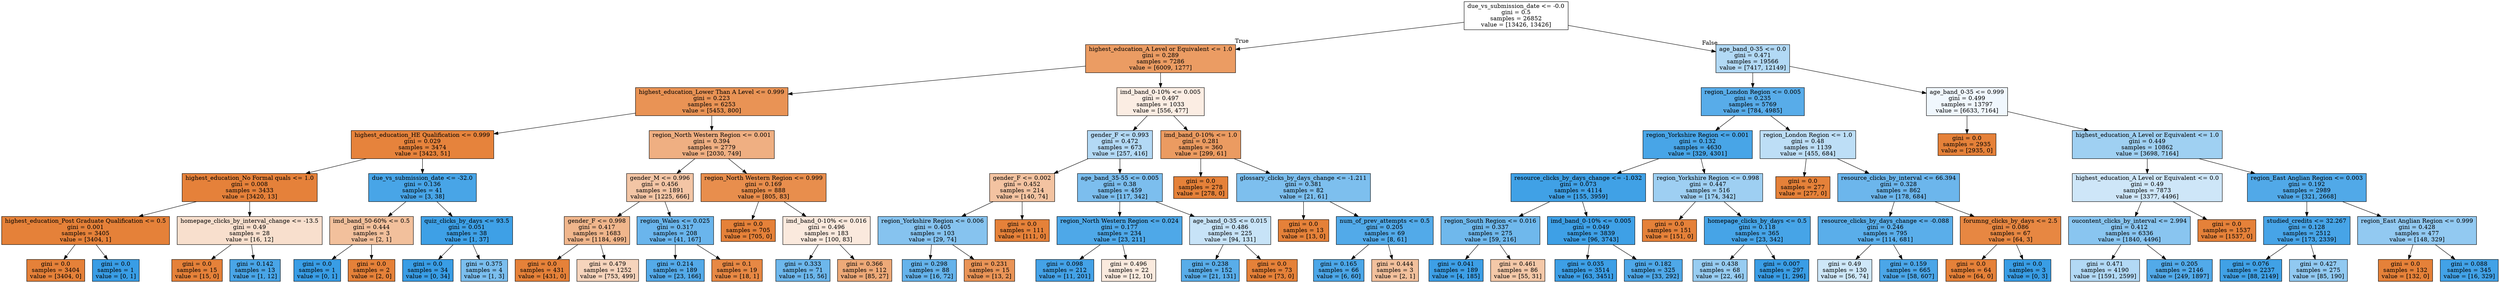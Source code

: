 digraph Tree {
node [shape=box, style="filled", color="black"] ;
0 [label="due_vs_submission_date <= -0.0\ngini = 0.5\nsamples = 26852\nvalue = [13426, 13426]", fillcolor="#e5813900"] ;
1 [label="highest_education_A Level or Equivalent <= 1.0\ngini = 0.289\nsamples = 7286\nvalue = [6009, 1277]", fillcolor="#e58139c9"] ;
0 -> 1 [labeldistance=2.5, labelangle=45, headlabel="True"] ;
2 [label="highest_education_Lower Than A Level <= 0.999\ngini = 0.223\nsamples = 6253\nvalue = [5453, 800]", fillcolor="#e58139da"] ;
1 -> 2 ;
3 [label="highest_education_HE Qualification <= 0.999\ngini = 0.029\nsamples = 3474\nvalue = [3423, 51]", fillcolor="#e58139fb"] ;
2 -> 3 ;
4 [label="highest_education_No Formal quals <= 1.0\ngini = 0.008\nsamples = 3433\nvalue = [3420, 13]", fillcolor="#e58139fe"] ;
3 -> 4 ;
5 [label="highest_education_Post Graduate Qualification <= 0.5\ngini = 0.001\nsamples = 3405\nvalue = [3404, 1]", fillcolor="#e58139ff"] ;
4 -> 5 ;
6 [label="gini = 0.0\nsamples = 3404\nvalue = [3404, 0]", fillcolor="#e58139ff"] ;
5 -> 6 ;
7 [label="gini = 0.0\nsamples = 1\nvalue = [0, 1]", fillcolor="#399de5ff"] ;
5 -> 7 ;
8 [label="homepage_clicks_by_interval_change <= -13.5\ngini = 0.49\nsamples = 28\nvalue = [16, 12]", fillcolor="#e5813940"] ;
4 -> 8 ;
9 [label="gini = 0.0\nsamples = 15\nvalue = [15, 0]", fillcolor="#e58139ff"] ;
8 -> 9 ;
10 [label="gini = 0.142\nsamples = 13\nvalue = [1, 12]", fillcolor="#399de5ea"] ;
8 -> 10 ;
11 [label="due_vs_submission_date <= -32.0\ngini = 0.136\nsamples = 41\nvalue = [3, 38]", fillcolor="#399de5eb"] ;
3 -> 11 ;
12 [label="imd_band_50-60% <= 0.5\ngini = 0.444\nsamples = 3\nvalue = [2, 1]", fillcolor="#e581397f"] ;
11 -> 12 ;
13 [label="gini = 0.0\nsamples = 1\nvalue = [0, 1]", fillcolor="#399de5ff"] ;
12 -> 13 ;
14 [label="gini = 0.0\nsamples = 2\nvalue = [2, 0]", fillcolor="#e58139ff"] ;
12 -> 14 ;
15 [label="quiz_clicks_by_days <= 93.5\ngini = 0.051\nsamples = 38\nvalue = [1, 37]", fillcolor="#399de5f8"] ;
11 -> 15 ;
16 [label="gini = 0.0\nsamples = 34\nvalue = [0, 34]", fillcolor="#399de5ff"] ;
15 -> 16 ;
17 [label="gini = 0.375\nsamples = 4\nvalue = [1, 3]", fillcolor="#399de5aa"] ;
15 -> 17 ;
18 [label="region_North Western Region <= 0.001\ngini = 0.394\nsamples = 2779\nvalue = [2030, 749]", fillcolor="#e58139a1"] ;
2 -> 18 ;
19 [label="gender_M <= 0.996\ngini = 0.456\nsamples = 1891\nvalue = [1225, 666]", fillcolor="#e5813974"] ;
18 -> 19 ;
20 [label="gender_F <= 0.998\ngini = 0.417\nsamples = 1683\nvalue = [1184, 499]", fillcolor="#e5813994"] ;
19 -> 20 ;
21 [label="gini = 0.0\nsamples = 431\nvalue = [431, 0]", fillcolor="#e58139ff"] ;
20 -> 21 ;
22 [label="gini = 0.479\nsamples = 1252\nvalue = [753, 499]", fillcolor="#e5813956"] ;
20 -> 22 ;
23 [label="region_Wales <= 0.025\ngini = 0.317\nsamples = 208\nvalue = [41, 167]", fillcolor="#399de5c0"] ;
19 -> 23 ;
24 [label="gini = 0.214\nsamples = 189\nvalue = [23, 166]", fillcolor="#399de5dc"] ;
23 -> 24 ;
25 [label="gini = 0.1\nsamples = 19\nvalue = [18, 1]", fillcolor="#e58139f1"] ;
23 -> 25 ;
26 [label="region_North Western Region <= 0.999\ngini = 0.169\nsamples = 888\nvalue = [805, 83]", fillcolor="#e58139e5"] ;
18 -> 26 ;
27 [label="gini = 0.0\nsamples = 705\nvalue = [705, 0]", fillcolor="#e58139ff"] ;
26 -> 27 ;
28 [label="imd_band_0-10% <= 0.016\ngini = 0.496\nsamples = 183\nvalue = [100, 83]", fillcolor="#e581392b"] ;
26 -> 28 ;
29 [label="gini = 0.333\nsamples = 71\nvalue = [15, 56]", fillcolor="#399de5bb"] ;
28 -> 29 ;
30 [label="gini = 0.366\nsamples = 112\nvalue = [85, 27]", fillcolor="#e58139ae"] ;
28 -> 30 ;
31 [label="imd_band_0-10% <= 0.005\ngini = 0.497\nsamples = 1033\nvalue = [556, 477]", fillcolor="#e5813924"] ;
1 -> 31 ;
32 [label="gender_F <= 0.993\ngini = 0.472\nsamples = 673\nvalue = [257, 416]", fillcolor="#399de561"] ;
31 -> 32 ;
33 [label="gender_F <= 0.002\ngini = 0.452\nsamples = 214\nvalue = [140, 74]", fillcolor="#e5813978"] ;
32 -> 33 ;
34 [label="region_Yorkshire Region <= 0.006\ngini = 0.405\nsamples = 103\nvalue = [29, 74]", fillcolor="#399de59b"] ;
33 -> 34 ;
35 [label="gini = 0.298\nsamples = 88\nvalue = [16, 72]", fillcolor="#399de5c6"] ;
34 -> 35 ;
36 [label="gini = 0.231\nsamples = 15\nvalue = [13, 2]", fillcolor="#e58139d8"] ;
34 -> 36 ;
37 [label="gini = 0.0\nsamples = 111\nvalue = [111, 0]", fillcolor="#e58139ff"] ;
33 -> 37 ;
38 [label="age_band_35-55 <= 0.005\ngini = 0.38\nsamples = 459\nvalue = [117, 342]", fillcolor="#399de5a8"] ;
32 -> 38 ;
39 [label="region_North Western Region <= 0.024\ngini = 0.177\nsamples = 234\nvalue = [23, 211]", fillcolor="#399de5e3"] ;
38 -> 39 ;
40 [label="gini = 0.098\nsamples = 212\nvalue = [11, 201]", fillcolor="#399de5f1"] ;
39 -> 40 ;
41 [label="gini = 0.496\nsamples = 22\nvalue = [12, 10]", fillcolor="#e581392a"] ;
39 -> 41 ;
42 [label="age_band_0-35 <= 0.015\ngini = 0.486\nsamples = 225\nvalue = [94, 131]", fillcolor="#399de548"] ;
38 -> 42 ;
43 [label="gini = 0.238\nsamples = 152\nvalue = [21, 131]", fillcolor="#399de5d6"] ;
42 -> 43 ;
44 [label="gini = 0.0\nsamples = 73\nvalue = [73, 0]", fillcolor="#e58139ff"] ;
42 -> 44 ;
45 [label="imd_band_0-10% <= 1.0\ngini = 0.281\nsamples = 360\nvalue = [299, 61]", fillcolor="#e58139cb"] ;
31 -> 45 ;
46 [label="gini = 0.0\nsamples = 278\nvalue = [278, 0]", fillcolor="#e58139ff"] ;
45 -> 46 ;
47 [label="glossary_clicks_by_days_change <= -1.211\ngini = 0.381\nsamples = 82\nvalue = [21, 61]", fillcolor="#399de5a7"] ;
45 -> 47 ;
48 [label="gini = 0.0\nsamples = 13\nvalue = [13, 0]", fillcolor="#e58139ff"] ;
47 -> 48 ;
49 [label="num_of_prev_attempts <= 0.5\ngini = 0.205\nsamples = 69\nvalue = [8, 61]", fillcolor="#399de5de"] ;
47 -> 49 ;
50 [label="gini = 0.165\nsamples = 66\nvalue = [6, 60]", fillcolor="#399de5e6"] ;
49 -> 50 ;
51 [label="gini = 0.444\nsamples = 3\nvalue = [2, 1]", fillcolor="#e581397f"] ;
49 -> 51 ;
52 [label="age_band_0-35 <= 0.0\ngini = 0.471\nsamples = 19566\nvalue = [7417, 12149]", fillcolor="#399de563"] ;
0 -> 52 [labeldistance=2.5, labelangle=-45, headlabel="False"] ;
53 [label="region_London Region <= 0.005\ngini = 0.235\nsamples = 5769\nvalue = [784, 4985]", fillcolor="#399de5d7"] ;
52 -> 53 ;
54 [label="region_Yorkshire Region <= 0.001\ngini = 0.132\nsamples = 4630\nvalue = [329, 4301]", fillcolor="#399de5eb"] ;
53 -> 54 ;
55 [label="resource_clicks_by_days_change <= -1.032\ngini = 0.073\nsamples = 4114\nvalue = [155, 3959]", fillcolor="#399de5f5"] ;
54 -> 55 ;
56 [label="region_South Region <= 0.016\ngini = 0.337\nsamples = 275\nvalue = [59, 216]", fillcolor="#399de5b9"] ;
55 -> 56 ;
57 [label="gini = 0.041\nsamples = 189\nvalue = [4, 185]", fillcolor="#399de5f9"] ;
56 -> 57 ;
58 [label="gini = 0.461\nsamples = 86\nvalue = [55, 31]", fillcolor="#e581396f"] ;
56 -> 58 ;
59 [label="imd_band_0-10% <= 0.005\ngini = 0.049\nsamples = 3839\nvalue = [96, 3743]", fillcolor="#399de5f8"] ;
55 -> 59 ;
60 [label="gini = 0.035\nsamples = 3514\nvalue = [63, 3451]", fillcolor="#399de5fa"] ;
59 -> 60 ;
61 [label="gini = 0.182\nsamples = 325\nvalue = [33, 292]", fillcolor="#399de5e2"] ;
59 -> 61 ;
62 [label="region_Yorkshire Region <= 0.998\ngini = 0.447\nsamples = 516\nvalue = [174, 342]", fillcolor="#399de57d"] ;
54 -> 62 ;
63 [label="gini = 0.0\nsamples = 151\nvalue = [151, 0]", fillcolor="#e58139ff"] ;
62 -> 63 ;
64 [label="homepage_clicks_by_days <= 0.5\ngini = 0.118\nsamples = 365\nvalue = [23, 342]", fillcolor="#399de5ee"] ;
62 -> 64 ;
65 [label="gini = 0.438\nsamples = 68\nvalue = [22, 46]", fillcolor="#399de585"] ;
64 -> 65 ;
66 [label="gini = 0.007\nsamples = 297\nvalue = [1, 296]", fillcolor="#399de5fe"] ;
64 -> 66 ;
67 [label="region_London Region <= 1.0\ngini = 0.48\nsamples = 1139\nvalue = [455, 684]", fillcolor="#399de555"] ;
53 -> 67 ;
68 [label="gini = 0.0\nsamples = 277\nvalue = [277, 0]", fillcolor="#e58139ff"] ;
67 -> 68 ;
69 [label="resource_clicks_by_interval <= 66.394\ngini = 0.328\nsamples = 862\nvalue = [178, 684]", fillcolor="#399de5bd"] ;
67 -> 69 ;
70 [label="resource_clicks_by_days_change <= -0.088\ngini = 0.246\nsamples = 795\nvalue = [114, 681]", fillcolor="#399de5d4"] ;
69 -> 70 ;
71 [label="gini = 0.49\nsamples = 130\nvalue = [56, 74]", fillcolor="#399de53e"] ;
70 -> 71 ;
72 [label="gini = 0.159\nsamples = 665\nvalue = [58, 607]", fillcolor="#399de5e7"] ;
70 -> 72 ;
73 [label="forumng_clicks_by_days <= 2.5\ngini = 0.086\nsamples = 67\nvalue = [64, 3]", fillcolor="#e58139f3"] ;
69 -> 73 ;
74 [label="gini = 0.0\nsamples = 64\nvalue = [64, 0]", fillcolor="#e58139ff"] ;
73 -> 74 ;
75 [label="gini = 0.0\nsamples = 3\nvalue = [0, 3]", fillcolor="#399de5ff"] ;
73 -> 75 ;
76 [label="age_band_0-35 <= 0.999\ngini = 0.499\nsamples = 13797\nvalue = [6633, 7164]", fillcolor="#399de513"] ;
52 -> 76 ;
77 [label="gini = 0.0\nsamples = 2935\nvalue = [2935, 0]", fillcolor="#e58139ff"] ;
76 -> 77 ;
78 [label="highest_education_A Level or Equivalent <= 1.0\ngini = 0.449\nsamples = 10862\nvalue = [3698, 7164]", fillcolor="#399de57b"] ;
76 -> 78 ;
79 [label="highest_education_A Level or Equivalent <= 0.0\ngini = 0.49\nsamples = 7873\nvalue = [3377, 4496]", fillcolor="#399de53f"] ;
78 -> 79 ;
80 [label="oucontent_clicks_by_interval <= 2.994\ngini = 0.412\nsamples = 6336\nvalue = [1840, 4496]", fillcolor="#399de597"] ;
79 -> 80 ;
81 [label="gini = 0.471\nsamples = 4190\nvalue = [1591, 2599]", fillcolor="#399de563"] ;
80 -> 81 ;
82 [label="gini = 0.205\nsamples = 2146\nvalue = [249, 1897]", fillcolor="#399de5de"] ;
80 -> 82 ;
83 [label="gini = 0.0\nsamples = 1537\nvalue = [1537, 0]", fillcolor="#e58139ff"] ;
79 -> 83 ;
84 [label="region_East Anglian Region <= 0.003\ngini = 0.192\nsamples = 2989\nvalue = [321, 2668]", fillcolor="#399de5e0"] ;
78 -> 84 ;
85 [label="studied_credits <= 32.267\ngini = 0.128\nsamples = 2512\nvalue = [173, 2339]", fillcolor="#399de5ec"] ;
84 -> 85 ;
86 [label="gini = 0.076\nsamples = 2237\nvalue = [88, 2149]", fillcolor="#399de5f5"] ;
85 -> 86 ;
87 [label="gini = 0.427\nsamples = 275\nvalue = [85, 190]", fillcolor="#399de58d"] ;
85 -> 87 ;
88 [label="region_East Anglian Region <= 0.999\ngini = 0.428\nsamples = 477\nvalue = [148, 329]", fillcolor="#399de58c"] ;
84 -> 88 ;
89 [label="gini = 0.0\nsamples = 132\nvalue = [132, 0]", fillcolor="#e58139ff"] ;
88 -> 89 ;
90 [label="gini = 0.088\nsamples = 345\nvalue = [16, 329]", fillcolor="#399de5f3"] ;
88 -> 90 ;
}